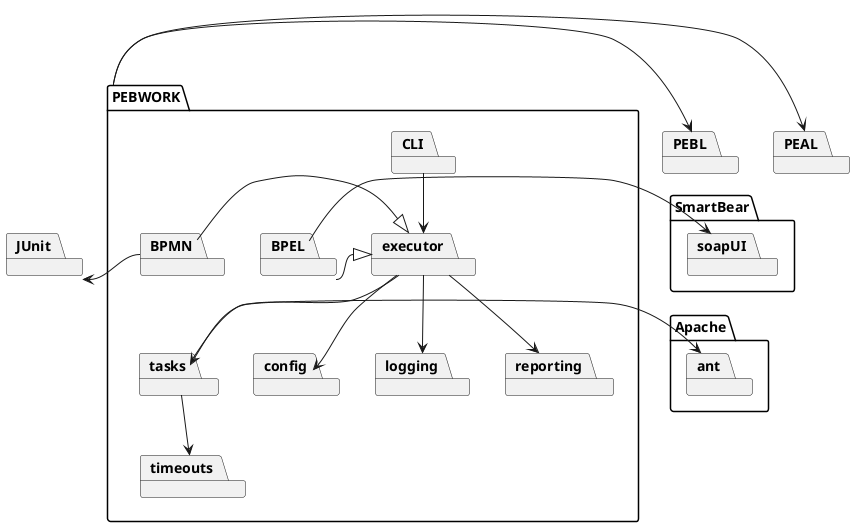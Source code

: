 @startuml
package SmartBear {
package soapUI
}
package Apache {
package ant
}
package JUnit

package PEBL

package PEAL

package PEBWORK {

	package CLI
	package executor
	package BPEL
	package BPMN

	package tasks
	package config
	package logging
	package reporting
	package timeouts

	BPEL -right-|> executor
	BPMN -|> executor

	CLI --> executor
	executor --> tasks
	executor --> config
	executor --> logging
	executor --> reporting
	tasks --> timeouts
}

PEBWORK -> PEBL
PEBWORK -> PEAL
BPEL -> soapUI
BPMN -left-> JUnit
tasks -> ant

hide empty members
hide empty methods
hide circle

skinparam monochrome true
skinparam shadowing false
skinparam packageStyle rect
@enduml
